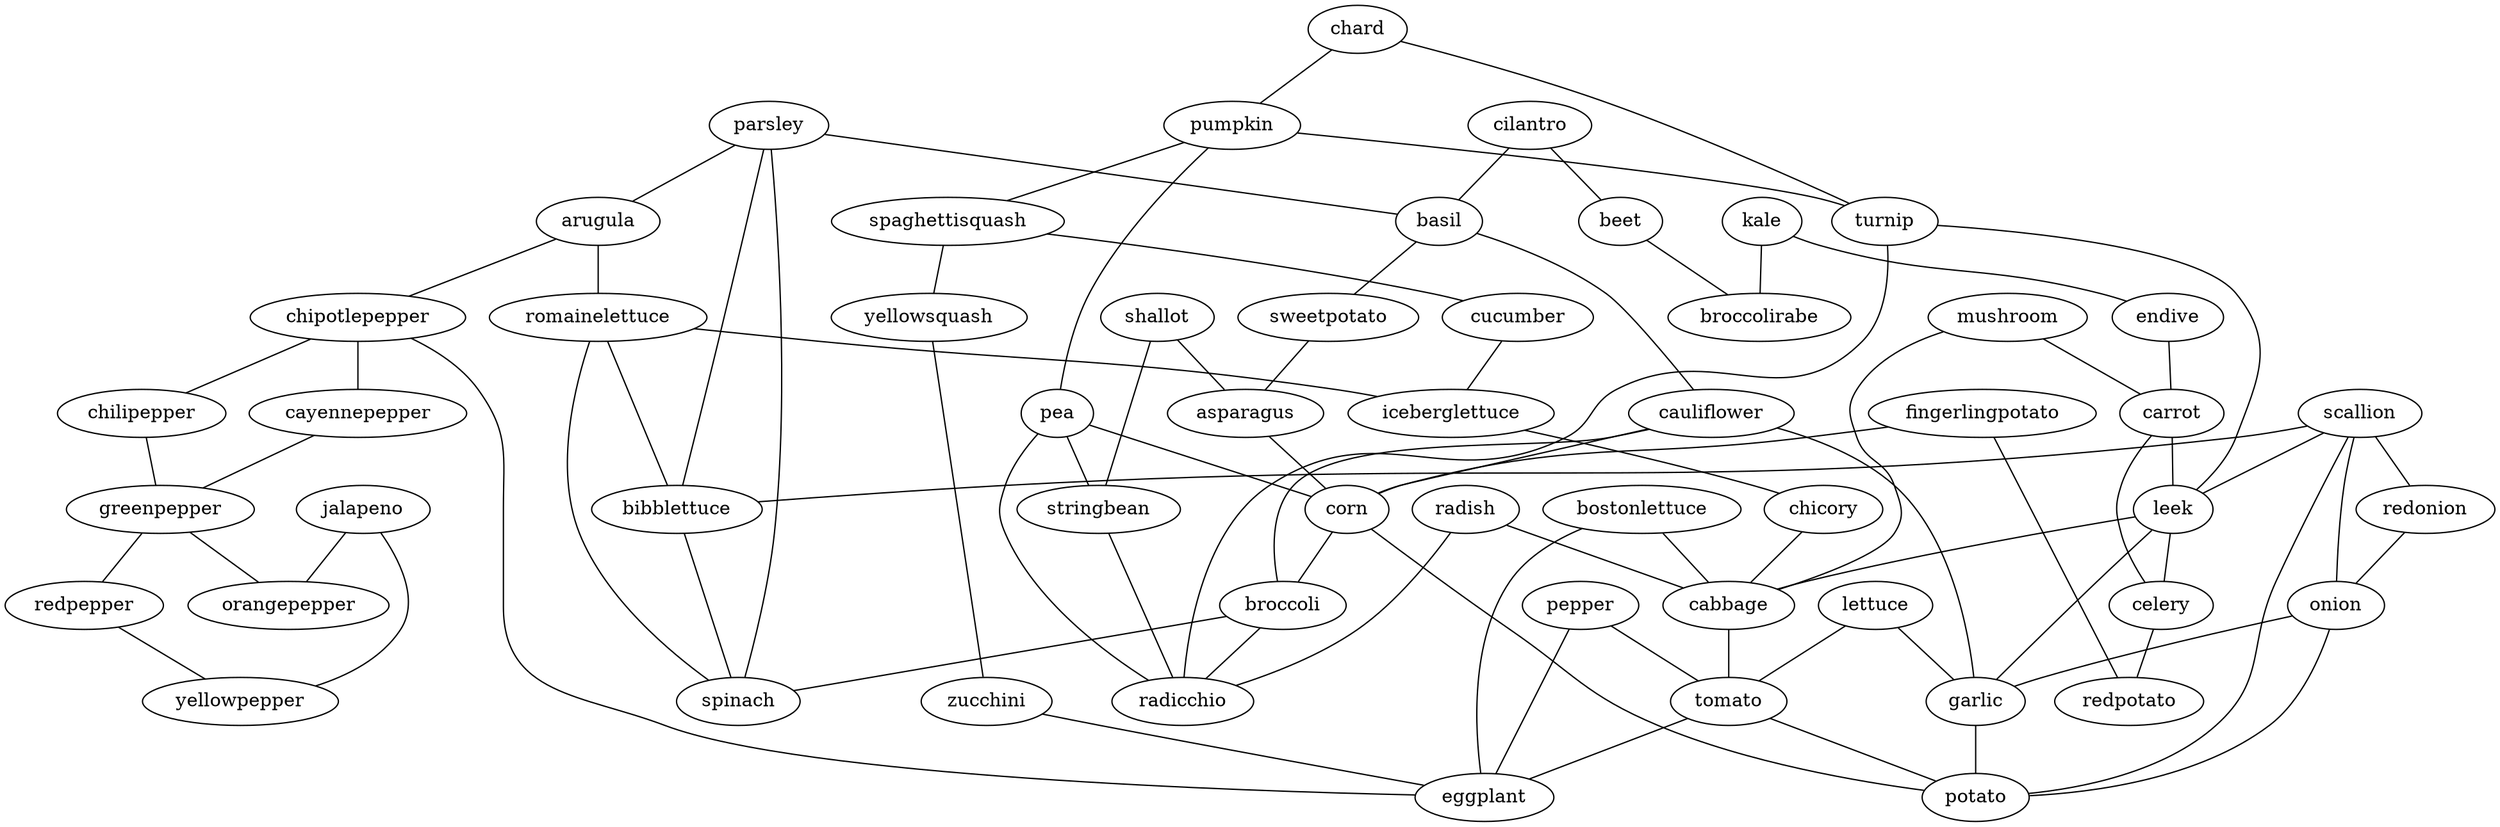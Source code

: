 strict graph G {
kale;
radish;
parsley;
arugula;
lettuce;
chipotlepepper;
scallion;
redonion;
cilantro;
chard;
beet;
basil;
pumpkin;
endive;
mushroom;
shallot;
spaghettisquash;
sweetpotato;
romainelettuce;
cayennepepper;
chilipepper;
onion;
asparagus;
pea;
broccolirabe;
greenpepper;
redpepper;
bostonlettuce;
cucumber;
carrot;
turnip;
yellowsquash;
jalapeno;
orangepepper;
iceberglettuce;
chicory;
fingerlingpotato;
leek;
zucchini;
yellowpepper;
pepper;
stringbean;
cauliflower;
celery;
corn;
bibblettuce;
redpotato;
garlic;
cabbage;
broccoli;
tomato;
potato;
spinach;
eggplant;
radicchio;
kale -- broccolirabe  [weight=1];
kale -- endive  [weight=1];
radish -- radicchio  [weight=1];
radish -- cabbage  [weight=1];
parsley -- spinach  [weight=1];
parsley -- bibblettuce  [weight=1];
parsley -- arugula  [weight=1];
parsley -- basil  [weight=1];
arugula -- romainelettuce  [weight=1];
arugula -- chipotlepepper  [weight=1];
lettuce -- tomato  [weight=1];
lettuce -- garlic  [weight=1];
chipotlepepper -- chilipepper  [weight=1];
chipotlepepper -- cayennepepper  [weight=1];
chipotlepepper -- eggplant  [weight=1];
scallion -- onion  [weight=1];
scallion -- potato  [weight=1];
scallion -- bibblettuce  [weight=1];
scallion -- redonion  [weight=1];
scallion -- leek  [weight=1];
redonion -- onion  [weight=1];
cilantro -- basil  [weight=1];
cilantro -- beet  [weight=1];
chard -- turnip  [weight=1];
chard -- pumpkin  [weight=1];
beet -- broccolirabe  [weight=1];
basil -- cauliflower  [weight=1];
basil -- sweetpotato  [weight=1];
pumpkin -- spaghettisquash  [weight=1];
pumpkin -- pea  [weight=1];
pumpkin -- turnip  [weight=1];
endive -- carrot  [weight=1];
mushroom -- cabbage  [weight=1];
mushroom -- carrot  [weight=1];
shallot -- asparagus  [weight=1];
shallot -- stringbean  [weight=1];
spaghettisquash -- cucumber  [weight=1];
spaghettisquash -- yellowsquash  [weight=1];
sweetpotato -- asparagus  [weight=1];
romainelettuce -- spinach  [weight=1];
romainelettuce -- bibblettuce  [weight=1];
romainelettuce -- iceberglettuce  [weight=1];
cayennepepper -- greenpepper  [weight=1];
chilipepper -- greenpepper  [weight=1];
onion -- garlic  [weight=1];
onion -- potato  [weight=1];
asparagus -- corn  [weight=1];
pea -- stringbean  [weight=1];
pea -- corn  [weight=1];
pea -- radicchio  [weight=1];
greenpepper -- redpepper  [weight=1];
greenpepper -- orangepepper  [weight=1];
redpepper -- yellowpepper  [weight=1];
bostonlettuce -- cabbage  [weight=1];
bostonlettuce -- eggplant  [weight=1];
cucumber -- iceberglettuce  [weight=1];
carrot -- celery  [weight=1];
carrot -- leek  [weight=1];
turnip -- radicchio  [weight=1];
turnip -- leek  [weight=1];
yellowsquash -- zucchini  [weight=1];
jalapeno -- yellowpepper  [weight=1];
jalapeno -- orangepepper  [weight=1];
iceberglettuce -- chicory  [weight=1];
chicory -- cabbage  [weight=1];
fingerlingpotato -- corn  [weight=1];
fingerlingpotato -- redpotato  [weight=1];
leek -- celery  [weight=1];
leek -- garlic  [weight=1];
leek -- cabbage  [weight=1];
zucchini -- eggplant  [weight=1];
pepper -- tomato  [weight=1];
pepper -- eggplant  [weight=1];
stringbean -- radicchio  [weight=1];
cauliflower -- corn  [weight=1];
cauliflower -- garlic  [weight=1];
cauliflower -- broccoli  [weight=1];
celery -- redpotato  [weight=1];
corn -- potato  [weight=1];
corn -- broccoli  [weight=1];
bibblettuce -- spinach  [weight=1];
garlic -- potato  [weight=1];
cabbage -- tomato  [weight=1];
broccoli -- spinach  [weight=1];
broccoli -- radicchio  [weight=1];
tomato -- potato  [weight=1];
tomato -- eggplant  [weight=1];
}
